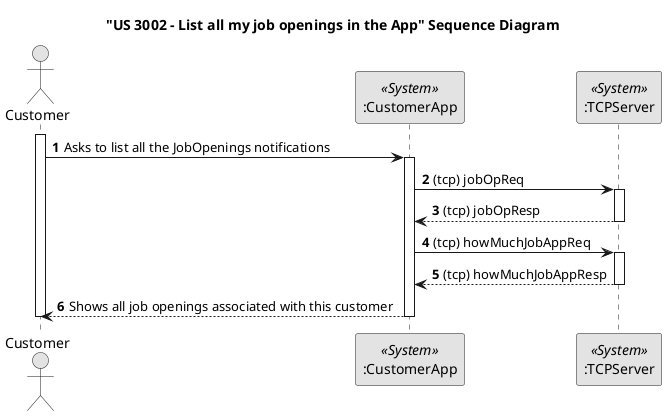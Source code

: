 @startuml
skinparam monochrome true
skinparam packageStyle rectangle
skinparam shadowing false

autonumber

title "US 3002 - List all my job openings in the App" Sequence Diagram
'hide footbox
actor "Customer" as C

participant ":CustomerApp" as CustomerApp <<System>>
participant ":TCPServer" as Server <<System>>

activate C

    C -> CustomerApp : Asks to list all the JobOpenings notifications


        activate CustomerApp

        CustomerApp -> Server : (tcp) jobOpReq


         activate Server
         Server--> CustomerApp : (tcp) jobOpResp
        deactivate Server


        CustomerApp -> Server : (tcp) howMuchJobAppReq

         activate Server
         Server--> CustomerApp : (tcp) howMuchJobAppResp
        deactivate Server

        CustomerApp-->C : Shows all job openings associated with this customer

       deactivate CustomerApp

deactivate C

@enduml